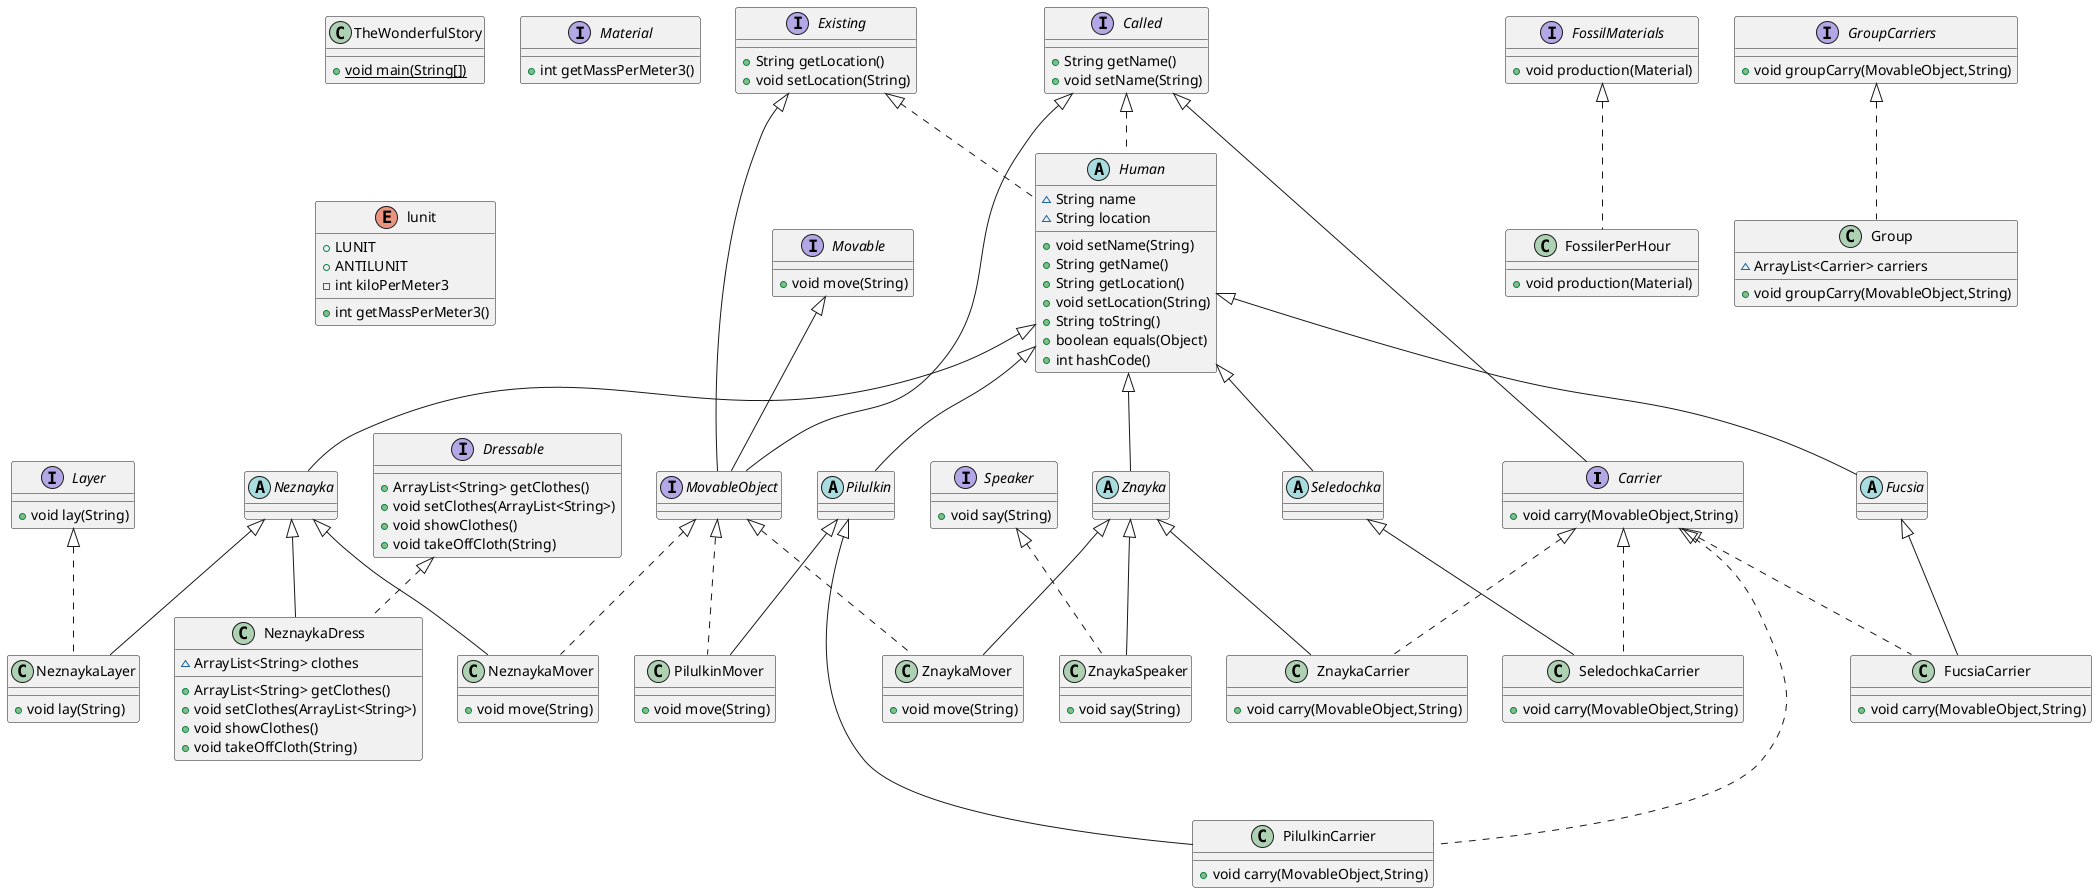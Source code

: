 @startuml
interface Carrier {
+ void carry(MovableObject,String)
}
class ZnaykaSpeaker {
+ void say(String)
}
interface Movable {
+ void move(String)
}
interface Existing {
+ String getLocation()
+ void setLocation(String)
}
abstract class Pilulkin {
}
class TheWonderfulStory {
+ {static} void main(String[])
}
class FucsiaCarrier {
+ void carry(MovableObject,String)
}
interface MovableObject {
}
class NeznaykaMover {
+ void move(String)
}
abstract class Seledochka {
}
class FossilerPerHour {
+ void production(Material)
}
class ZnaykaMover {
+ void move(String)
}
interface Layer {
+ void lay(String)
}
interface Called {
+ String getName()
+ void setName(String)
}
interface Dressable {
+ ArrayList<String> getClothes()
+ void setClothes(ArrayList<String>)
+ void showClothes()
+ void takeOffCloth(String)
}
interface Material {
+ int getMassPerMeter3()
}
interface GroupCarriers {
+ void groupCarry(MovableObject,String)
}
class ZnaykaCarrier {
+ void carry(MovableObject,String)
}
class NeznaykaLayer {
+ void lay(String)
}
interface Speaker {
+ void say(String)
}
enum lunit {
+  LUNIT
+  ANTILUNIT
- int kiloPerMeter3
+ int getMassPerMeter3()
}
class PilulkinCarrier {
+ void carry(MovableObject,String)
}
abstract class Fucsia {
}
abstract class Neznayka {
}
class Group {
~ ArrayList<Carrier> carriers
+ void groupCarry(MovableObject,String)
}
abstract class Human {
~ String name
~ String location
+ void setName(String)
+ String getName()
+ String getLocation()
+ void setLocation(String)
+ String toString()
+ boolean equals(Object)
+ int hashCode()
}
abstract class Znayka {
}
class PilulkinMover {
+ void move(String)
}
class SeledochkaCarrier {
+ void carry(MovableObject,String)
}
class NeznaykaDress {
~ ArrayList<String> clothes
+ ArrayList<String> getClothes()
+ void setClothes(ArrayList<String>)
+ void showClothes()
+ void takeOffCloth(String)
}
interface FossilMaterials {
+ void production(Material)
}


Called <|-- Carrier
Speaker <|.. ZnaykaSpeaker
Znayka <|-- ZnaykaSpeaker
Human <|-- Pilulkin
Carrier <|.. FucsiaCarrier
Fucsia <|-- FucsiaCarrier
Movable <|-- MovableObject
Called <|-- MovableObject
Existing <|-- MovableObject
MovableObject <|.. NeznaykaMover
Neznayka <|-- NeznaykaMover
Human <|-- Seledochka
FossilMaterials <|.. FossilerPerHour
MovableObject <|.. ZnaykaMover
Znayka <|-- ZnaykaMover
Carrier <|.. ZnaykaCarrier
Znayka <|-- ZnaykaCarrier
Layer <|.. NeznaykaLayer
Neznayka <|-- NeznaykaLayer
Carrier <|.. PilulkinCarrier
Pilulkin <|-- PilulkinCarrier
Human <|-- Fucsia
Human <|-- Neznayka
GroupCarriers <|.. Group
Called <|.. Human
Existing <|.. Human
Human <|-- Znayka
MovableObject <|.. PilulkinMover
Pilulkin <|-- PilulkinMover
Carrier <|.. SeledochkaCarrier
Seledochka <|-- SeledochkaCarrier
Dressable <|.. NeznaykaDress
Neznayka <|-- NeznaykaDress
@enduml